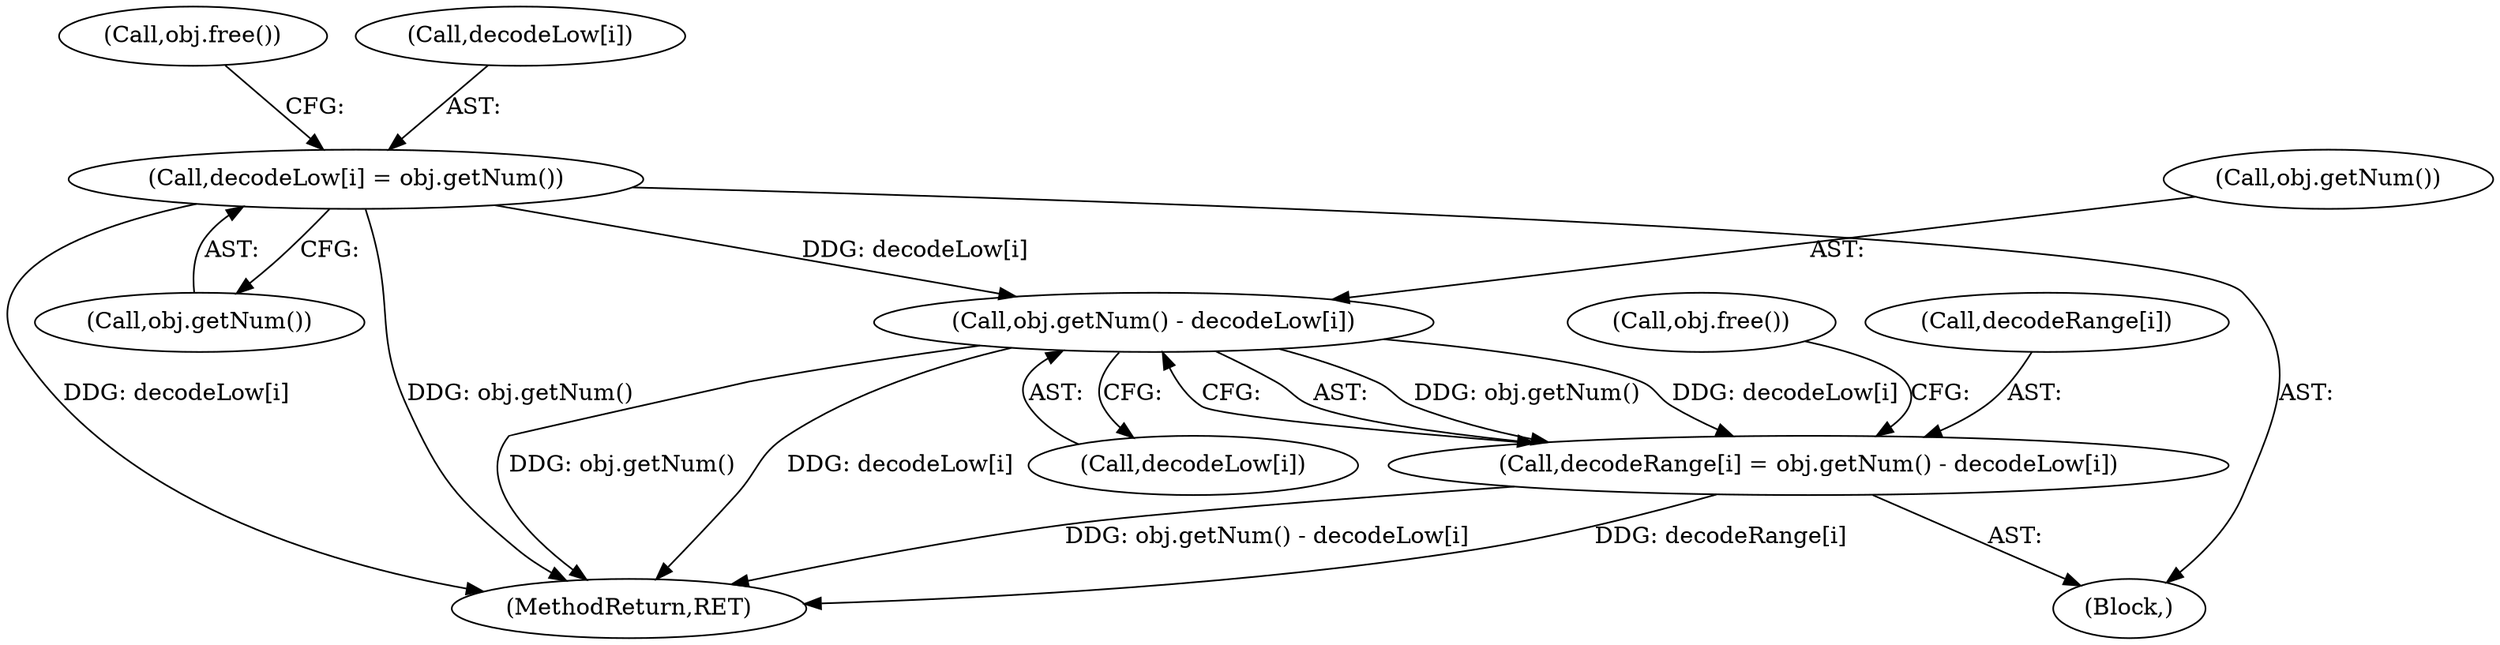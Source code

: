digraph "0_poppler_7b2d314a61fd0e12f47c62996cb49ec0d1ba747a_4@array" {
"1000203" [label="(Call,decodeLow[i] = obj.getNum())"];
"1000226" [label="(Call,obj.getNum() - decodeLow[i])"];
"1000222" [label="(Call,decodeRange[i] = obj.getNum() - decodeLow[i])"];
"1000208" [label="(Call,obj.free())"];
"1000226" [label="(Call,obj.getNum() - decodeLow[i])"];
"1000203" [label="(Call,decodeLow[i] = obj.getNum())"];
"1000227" [label="(Call,obj.getNum())"];
"1000207" [label="(Call,obj.getNum())"];
"1000222" [label="(Call,decodeRange[i] = obj.getNum() - decodeLow[i])"];
"1000231" [label="(Call,obj.free())"];
"1000204" [label="(Call,decodeLow[i])"];
"1000191" [label="(Block,)"];
"1000228" [label="(Call,decodeLow[i])"];
"1000223" [label="(Call,decodeRange[i])"];
"1000594" [label="(MethodReturn,RET)"];
"1000203" -> "1000191"  [label="AST: "];
"1000203" -> "1000207"  [label="CFG: "];
"1000204" -> "1000203"  [label="AST: "];
"1000207" -> "1000203"  [label="AST: "];
"1000208" -> "1000203"  [label="CFG: "];
"1000203" -> "1000594"  [label="DDG: obj.getNum()"];
"1000203" -> "1000594"  [label="DDG: decodeLow[i]"];
"1000203" -> "1000226"  [label="DDG: decodeLow[i]"];
"1000226" -> "1000222"  [label="AST: "];
"1000226" -> "1000228"  [label="CFG: "];
"1000227" -> "1000226"  [label="AST: "];
"1000228" -> "1000226"  [label="AST: "];
"1000222" -> "1000226"  [label="CFG: "];
"1000226" -> "1000594"  [label="DDG: obj.getNum()"];
"1000226" -> "1000594"  [label="DDG: decodeLow[i]"];
"1000226" -> "1000222"  [label="DDG: obj.getNum()"];
"1000226" -> "1000222"  [label="DDG: decodeLow[i]"];
"1000222" -> "1000191"  [label="AST: "];
"1000223" -> "1000222"  [label="AST: "];
"1000231" -> "1000222"  [label="CFG: "];
"1000222" -> "1000594"  [label="DDG: decodeRange[i]"];
"1000222" -> "1000594"  [label="DDG: obj.getNum() - decodeLow[i]"];
}
